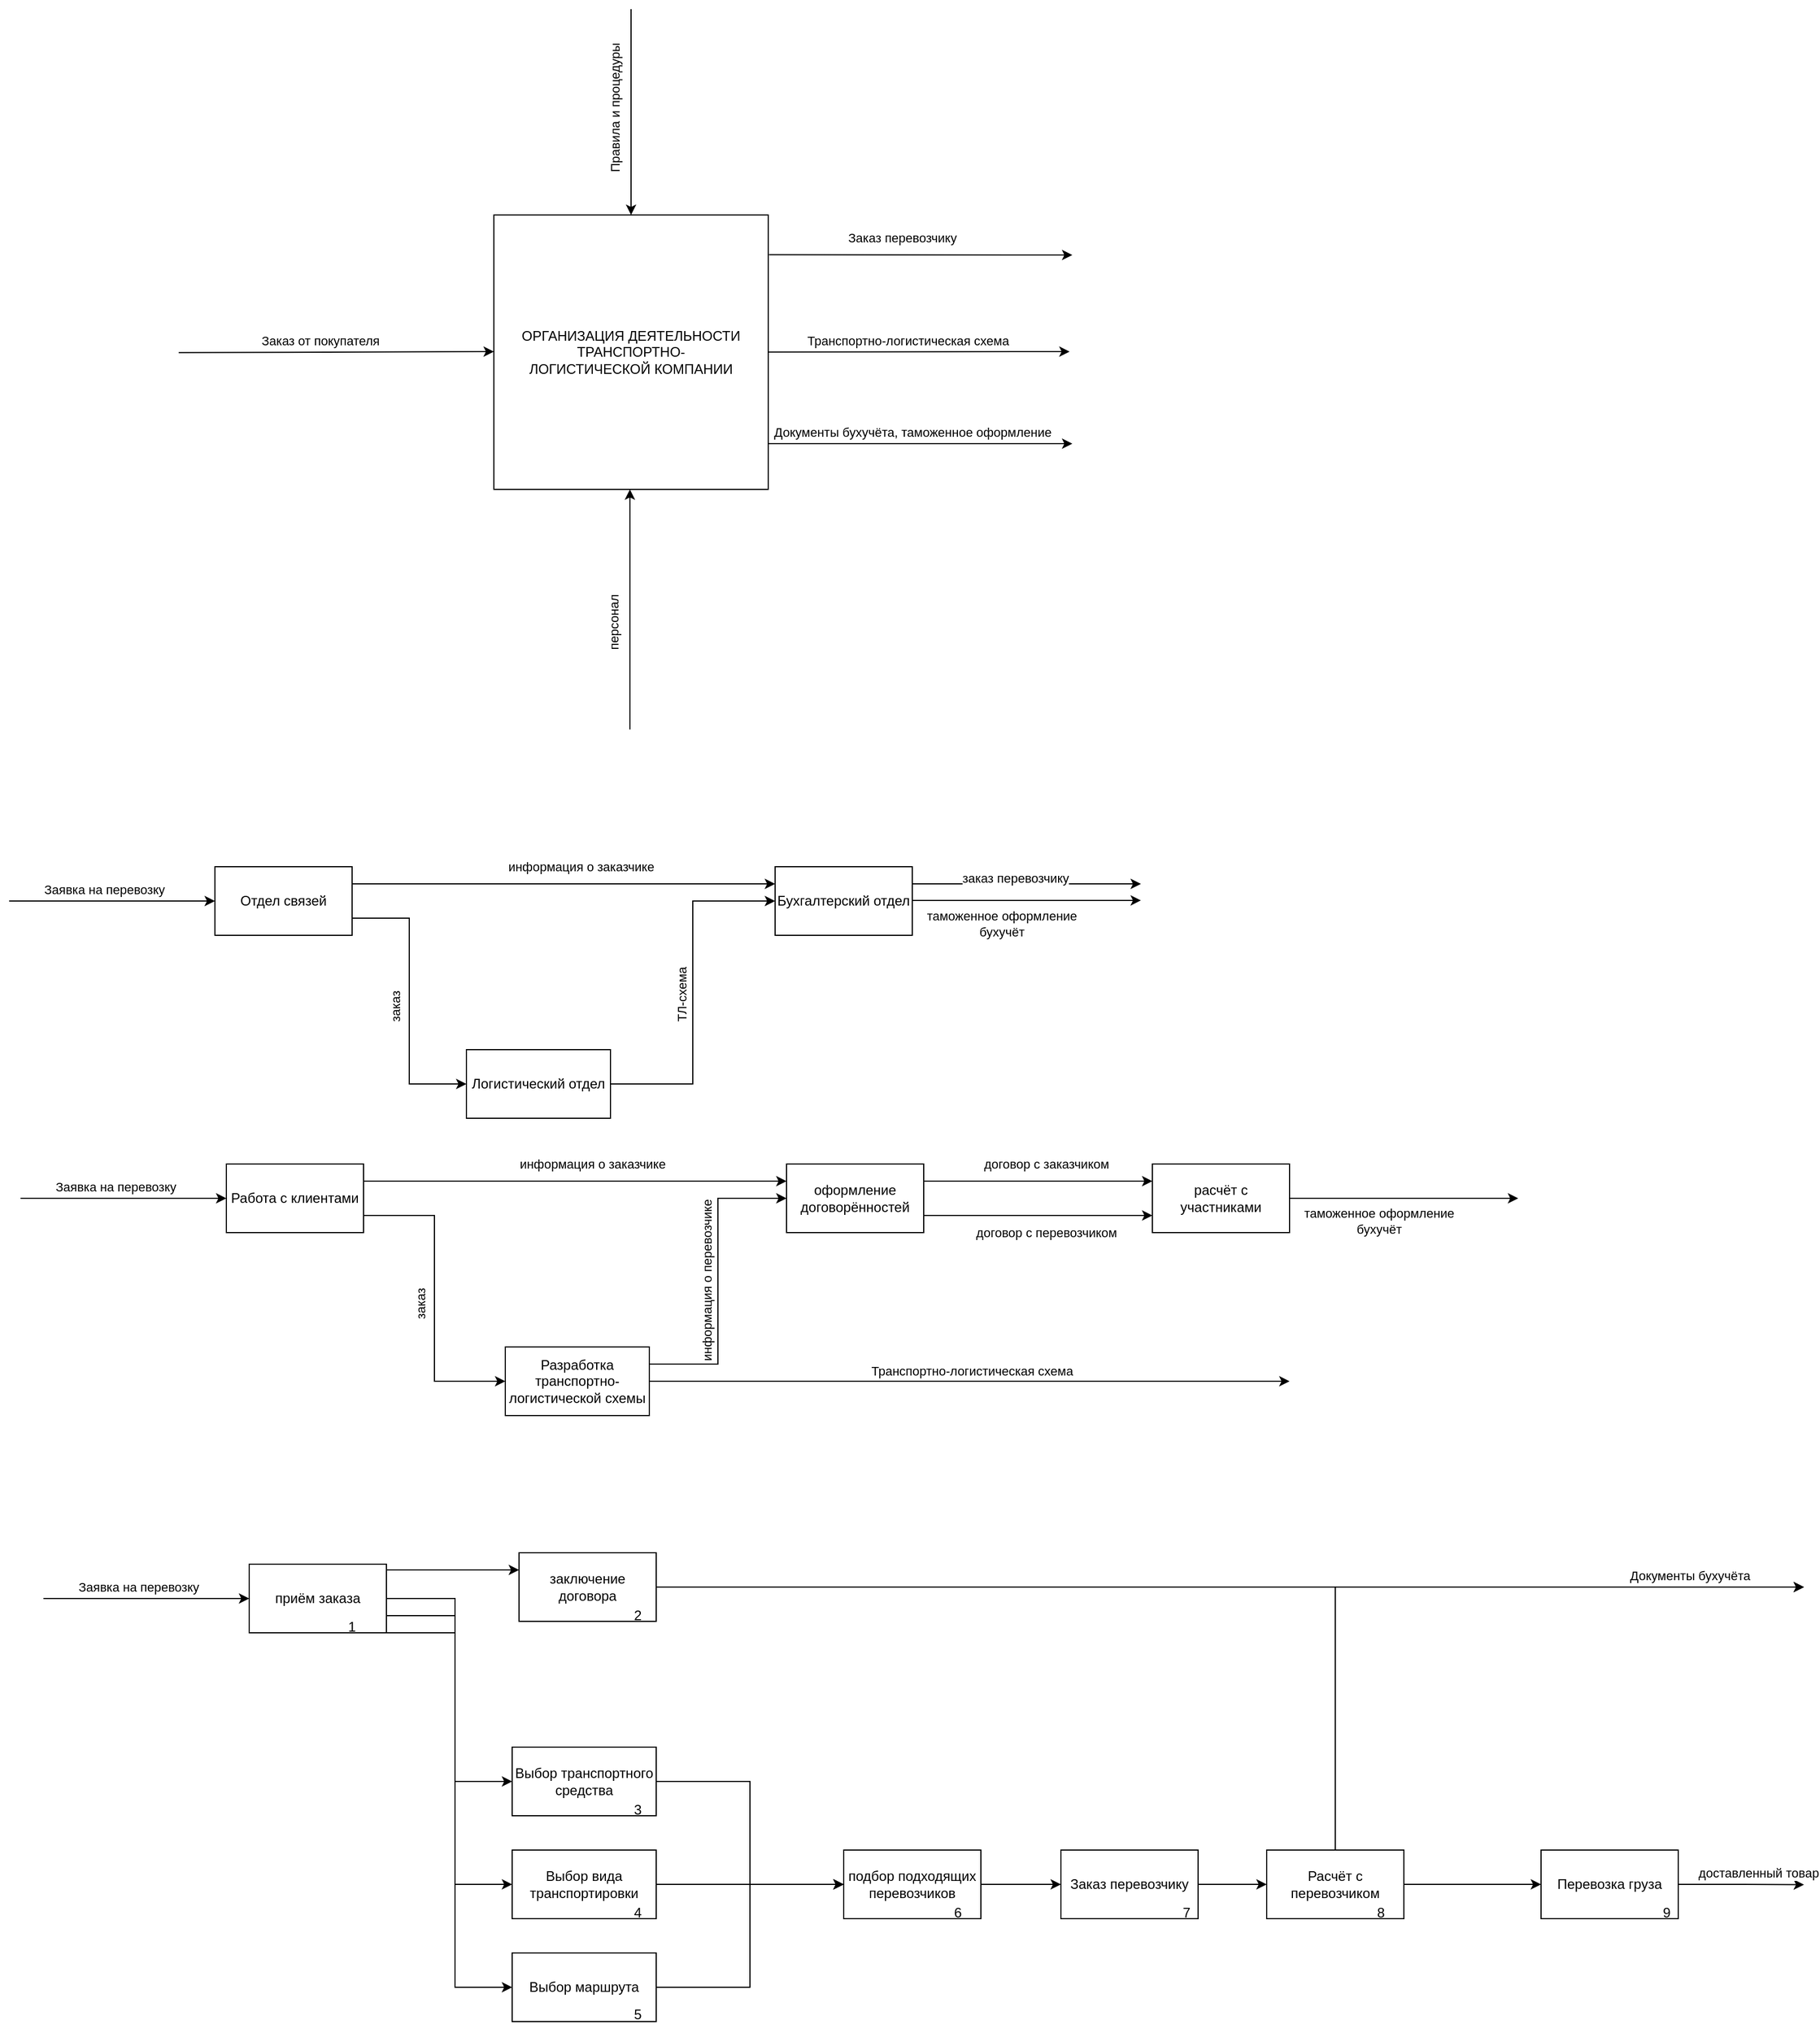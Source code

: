<mxfile version="24.9.3">
  <diagram name="Страница — 1" id="Kq_U_owliO8it3j3AZJp">
    <mxGraphModel dx="1924" dy="1815" grid="1" gridSize="10" guides="1" tooltips="1" connect="1" arrows="1" fold="1" page="1" pageScale="1" pageWidth="827" pageHeight="1169" math="0" shadow="0">
      <root>
        <mxCell id="0" />
        <mxCell id="1" parent="0" />
        <mxCell id="HgrMZtAZDiKHd0Hto3_O-1" value="ОРГАНИЗАЦИЯ ДЕЯТЕЛЬНОСТИ ТРАНСПОРТНО-ЛОГИСТИЧЕСКОЙ&lt;span style=&quot;background-color: initial;&quot;&gt;&amp;nbsp;КОМПАНИИ&lt;/span&gt;" style="whiteSpace=wrap;html=1;aspect=fixed;" vertex="1" parent="1">
          <mxGeometry x="294" y="180" width="240" height="240" as="geometry" />
        </mxCell>
        <mxCell id="HgrMZtAZDiKHd0Hto3_O-2" value="" style="endArrow=classic;html=1;rounded=0;entryX=0.007;entryY=0.163;entryDx=0;entryDy=0;entryPerimeter=0;" edge="1" parent="1">
          <mxGeometry width="50" height="50" relative="1" as="geometry">
            <mxPoint x="18.32" y="300.38" as="sourcePoint" />
            <mxPoint x="294.0" y="299.5" as="targetPoint" />
          </mxGeometry>
        </mxCell>
        <mxCell id="HgrMZtAZDiKHd0Hto3_O-5" value="Заказ от покупателя" style="edgeLabel;html=1;align=center;verticalAlign=middle;resizable=0;points=[];" vertex="1" connectable="0" parent="HgrMZtAZDiKHd0Hto3_O-2">
          <mxGeometry x="-0.039" y="5" relative="1" as="geometry">
            <mxPoint x="-9" y="-5" as="offset" />
          </mxGeometry>
        </mxCell>
        <mxCell id="HgrMZtAZDiKHd0Hto3_O-8" value="" style="endArrow=classic;html=1;rounded=0;entryX=0.5;entryY=0;entryDx=0;entryDy=0;" edge="1" parent="1" target="HgrMZtAZDiKHd0Hto3_O-1">
          <mxGeometry width="50" height="50" relative="1" as="geometry">
            <mxPoint x="414" as="sourcePoint" />
            <mxPoint x="414" y="60" as="targetPoint" />
          </mxGeometry>
        </mxCell>
        <mxCell id="HgrMZtAZDiKHd0Hto3_O-9" value="Правила и процедуры" style="edgeLabel;html=1;align=center;verticalAlign=middle;resizable=0;points=[];rotation=-90;" vertex="1" connectable="0" parent="HgrMZtAZDiKHd0Hto3_O-8">
          <mxGeometry x="-0.038" y="-1" relative="1" as="geometry">
            <mxPoint x="-13" as="offset" />
          </mxGeometry>
        </mxCell>
        <mxCell id="HgrMZtAZDiKHd0Hto3_O-10" value="" style="endArrow=classic;html=1;rounded=0;exitX=1.003;exitY=0.145;exitDx=0;exitDy=0;exitPerimeter=0;" edge="1" parent="1" source="HgrMZtAZDiKHd0Hto3_O-1">
          <mxGeometry width="50" height="50" relative="1" as="geometry">
            <mxPoint x="620" y="220" as="sourcePoint" />
            <mxPoint x="800" y="215" as="targetPoint" />
          </mxGeometry>
        </mxCell>
        <mxCell id="HgrMZtAZDiKHd0Hto3_O-11" value="Заказ перевозчику" style="edgeLabel;html=1;align=center;verticalAlign=middle;resizable=0;points=[];" vertex="1" connectable="0" parent="HgrMZtAZDiKHd0Hto3_O-10">
          <mxGeometry x="-0.268" y="3" relative="1" as="geometry">
            <mxPoint x="19" y="-12" as="offset" />
          </mxGeometry>
        </mxCell>
        <mxCell id="HgrMZtAZDiKHd0Hto3_O-12" value="" style="endArrow=classic;html=1;rounded=0;exitX=1.01;exitY=0.418;exitDx=0;exitDy=0;exitPerimeter=0;" edge="1" parent="1">
          <mxGeometry width="50" height="50" relative="1" as="geometry">
            <mxPoint x="534.0" y="299.82" as="sourcePoint" />
            <mxPoint x="797.6" y="299.5" as="targetPoint" />
          </mxGeometry>
        </mxCell>
        <mxCell id="HgrMZtAZDiKHd0Hto3_O-13" value="Транспортно-логистическая схема" style="edgeLabel;html=1;align=center;verticalAlign=middle;resizable=0;points=[];" vertex="1" connectable="0" parent="HgrMZtAZDiKHd0Hto3_O-12">
          <mxGeometry x="-0.111" relative="1" as="geometry">
            <mxPoint x="5" y="-10" as="offset" />
          </mxGeometry>
        </mxCell>
        <mxCell id="HgrMZtAZDiKHd0Hto3_O-14" value="" style="endArrow=classic;html=1;rounded=0;entryX=0.75;entryY=1;entryDx=0;entryDy=0;" edge="1" parent="1">
          <mxGeometry width="50" height="50" relative="1" as="geometry">
            <mxPoint x="413" y="630" as="sourcePoint" />
            <mxPoint x="413" y="420" as="targetPoint" />
          </mxGeometry>
        </mxCell>
        <mxCell id="HgrMZtAZDiKHd0Hto3_O-15" value="персонал" style="edgeLabel;html=1;align=center;verticalAlign=middle;resizable=0;points=[];rotation=-90;" vertex="1" connectable="0" parent="HgrMZtAZDiKHd0Hto3_O-14">
          <mxGeometry x="-0.111" y="-3" relative="1" as="geometry">
            <mxPoint x="-17" as="offset" />
          </mxGeometry>
        </mxCell>
        <mxCell id="HgrMZtAZDiKHd0Hto3_O-16" value="" style="endArrow=classic;html=1;rounded=0;exitX=1;exitY=0.75;exitDx=0;exitDy=0;" edge="1" parent="1">
          <mxGeometry width="50" height="50" relative="1" as="geometry">
            <mxPoint x="534" y="380" as="sourcePoint" />
            <mxPoint x="800" y="380" as="targetPoint" />
          </mxGeometry>
        </mxCell>
        <mxCell id="HgrMZtAZDiKHd0Hto3_O-17" value="Документы бухучёта, таможенное оформление" style="edgeLabel;html=1;align=center;verticalAlign=middle;resizable=0;points=[];" vertex="1" connectable="0" parent="HgrMZtAZDiKHd0Hto3_O-16">
          <mxGeometry x="0.031" y="1" relative="1" as="geometry">
            <mxPoint x="-11" y="-9" as="offset" />
          </mxGeometry>
        </mxCell>
        <mxCell id="HgrMZtAZDiKHd0Hto3_O-33" style="edgeStyle=orthogonalEdgeStyle;rounded=0;orthogonalLoop=1;jettySize=auto;html=1;exitX=1;exitY=0.25;exitDx=0;exitDy=0;entryX=0;entryY=0.25;entryDx=0;entryDy=0;" edge="1" parent="1" source="HgrMZtAZDiKHd0Hto3_O-18" target="HgrMZtAZDiKHd0Hto3_O-27">
          <mxGeometry relative="1" as="geometry" />
        </mxCell>
        <mxCell id="HgrMZtAZDiKHd0Hto3_O-34" value="информация о заказчике" style="edgeLabel;html=1;align=center;verticalAlign=middle;resizable=0;points=[];" vertex="1" connectable="0" parent="HgrMZtAZDiKHd0Hto3_O-33">
          <mxGeometry x="0.406" y="1" relative="1" as="geometry">
            <mxPoint x="-60" y="-14" as="offset" />
          </mxGeometry>
        </mxCell>
        <mxCell id="HgrMZtAZDiKHd0Hto3_O-41" style="edgeStyle=orthogonalEdgeStyle;rounded=0;orthogonalLoop=1;jettySize=auto;html=1;exitX=1;exitY=0.75;exitDx=0;exitDy=0;entryX=0;entryY=0.5;entryDx=0;entryDy=0;" edge="1" parent="1" source="HgrMZtAZDiKHd0Hto3_O-18" target="HgrMZtAZDiKHd0Hto3_O-19">
          <mxGeometry relative="1" as="geometry" />
        </mxCell>
        <mxCell id="HgrMZtAZDiKHd0Hto3_O-42" value="заказ" style="edgeLabel;html=1;align=center;verticalAlign=middle;resizable=0;points=[];rotation=-90;" vertex="1" connectable="0" parent="HgrMZtAZDiKHd0Hto3_O-41">
          <mxGeometry x="0.039" y="-2" relative="1" as="geometry">
            <mxPoint x="-10" as="offset" />
          </mxGeometry>
        </mxCell>
        <mxCell id="HgrMZtAZDiKHd0Hto3_O-18" value="Работа с клиентами" style="rounded=0;whiteSpace=wrap;html=1;" vertex="1" parent="1">
          <mxGeometry x="60" y="1010" width="120" height="60" as="geometry" />
        </mxCell>
        <mxCell id="HgrMZtAZDiKHd0Hto3_O-28" style="edgeStyle=orthogonalEdgeStyle;rounded=0;orthogonalLoop=1;jettySize=auto;html=1;exitX=1;exitY=0.25;exitDx=0;exitDy=0;entryX=0;entryY=0.5;entryDx=0;entryDy=0;" edge="1" parent="1" source="HgrMZtAZDiKHd0Hto3_O-19" target="HgrMZtAZDiKHd0Hto3_O-27">
          <mxGeometry relative="1" as="geometry" />
        </mxCell>
        <mxCell id="HgrMZtAZDiKHd0Hto3_O-29" value="информация о перевозчике" style="edgeLabel;html=1;align=center;verticalAlign=middle;resizable=0;points=[];rotation=-90;" vertex="1" connectable="0" parent="HgrMZtAZDiKHd0Hto3_O-28">
          <mxGeometry x="-0.131" y="-1" relative="1" as="geometry">
            <mxPoint x="-11" y="-18" as="offset" />
          </mxGeometry>
        </mxCell>
        <mxCell id="HgrMZtAZDiKHd0Hto3_O-39" style="edgeStyle=orthogonalEdgeStyle;rounded=0;orthogonalLoop=1;jettySize=auto;html=1;exitX=1;exitY=0.5;exitDx=0;exitDy=0;" edge="1" parent="1" source="HgrMZtAZDiKHd0Hto3_O-19">
          <mxGeometry relative="1" as="geometry">
            <mxPoint x="990" y="1200" as="targetPoint" />
          </mxGeometry>
        </mxCell>
        <mxCell id="HgrMZtAZDiKHd0Hto3_O-40" value="Транспортно-логистическая схема" style="edgeLabel;html=1;align=center;verticalAlign=middle;resizable=0;points=[];" vertex="1" connectable="0" parent="HgrMZtAZDiKHd0Hto3_O-39">
          <mxGeometry x="0.014" y="5" relative="1" as="geometry">
            <mxPoint x="-2" y="-5" as="offset" />
          </mxGeometry>
        </mxCell>
        <mxCell id="HgrMZtAZDiKHd0Hto3_O-19" value="Разработка транспортно-логистической схемы" style="rounded=0;whiteSpace=wrap;html=1;" vertex="1" parent="1">
          <mxGeometry x="304" y="1170" width="126" height="60" as="geometry" />
        </mxCell>
        <mxCell id="HgrMZtAZDiKHd0Hto3_O-21" value="" style="endArrow=classic;html=1;rounded=0;entryX=0;entryY=0.5;entryDx=0;entryDy=0;" edge="1" parent="1" target="HgrMZtAZDiKHd0Hto3_O-18">
          <mxGeometry width="50" height="50" relative="1" as="geometry">
            <mxPoint x="-120" y="1040" as="sourcePoint" />
            <mxPoint x="10" y="1030" as="targetPoint" />
          </mxGeometry>
        </mxCell>
        <mxCell id="HgrMZtAZDiKHd0Hto3_O-22" value="Заявка на перевозку" style="edgeLabel;html=1;align=center;verticalAlign=middle;resizable=0;points=[];" vertex="1" connectable="0" parent="HgrMZtAZDiKHd0Hto3_O-21">
          <mxGeometry x="-0.076" y="1" relative="1" as="geometry">
            <mxPoint y="-9" as="offset" />
          </mxGeometry>
        </mxCell>
        <mxCell id="HgrMZtAZDiKHd0Hto3_O-30" style="edgeStyle=orthogonalEdgeStyle;rounded=0;orthogonalLoop=1;jettySize=auto;html=1;exitX=1;exitY=0.75;exitDx=0;exitDy=0;entryX=0;entryY=0.75;entryDx=0;entryDy=0;" edge="1" parent="1" source="HgrMZtAZDiKHd0Hto3_O-27" target="HgrMZtAZDiKHd0Hto3_O-43">
          <mxGeometry relative="1" as="geometry">
            <mxPoint x="870" y="1055" as="targetPoint" />
          </mxGeometry>
        </mxCell>
        <mxCell id="HgrMZtAZDiKHd0Hto3_O-31" value="договор с перевозчиком" style="edgeLabel;html=1;align=center;verticalAlign=middle;resizable=0;points=[];" vertex="1" connectable="0" parent="HgrMZtAZDiKHd0Hto3_O-30">
          <mxGeometry x="-0.16" relative="1" as="geometry">
            <mxPoint x="23" y="15" as="offset" />
          </mxGeometry>
        </mxCell>
        <mxCell id="HgrMZtAZDiKHd0Hto3_O-35" style="edgeStyle=orthogonalEdgeStyle;rounded=0;orthogonalLoop=1;jettySize=auto;html=1;exitX=1;exitY=0.25;exitDx=0;exitDy=0;entryX=0;entryY=0.25;entryDx=0;entryDy=0;" edge="1" parent="1" source="HgrMZtAZDiKHd0Hto3_O-27" target="HgrMZtAZDiKHd0Hto3_O-43">
          <mxGeometry relative="1" as="geometry">
            <mxPoint x="870" y="1025" as="targetPoint" />
          </mxGeometry>
        </mxCell>
        <mxCell id="HgrMZtAZDiKHd0Hto3_O-36" value="договор с заказчиком" style="edgeLabel;html=1;align=center;verticalAlign=middle;resizable=0;points=[];" vertex="1" connectable="0" parent="HgrMZtAZDiKHd0Hto3_O-35">
          <mxGeometry x="-0.26" y="1" relative="1" as="geometry">
            <mxPoint x="33" y="-14" as="offset" />
          </mxGeometry>
        </mxCell>
        <mxCell id="HgrMZtAZDiKHd0Hto3_O-27" value="оформление договорённостей" style="rounded=0;whiteSpace=wrap;html=1;" vertex="1" parent="1">
          <mxGeometry x="550" y="1010" width="120" height="60" as="geometry" />
        </mxCell>
        <mxCell id="HgrMZtAZDiKHd0Hto3_O-44" style="edgeStyle=orthogonalEdgeStyle;rounded=0;orthogonalLoop=1;jettySize=auto;html=1;exitX=1;exitY=0.5;exitDx=0;exitDy=0;" edge="1" parent="1" source="HgrMZtAZDiKHd0Hto3_O-43">
          <mxGeometry relative="1" as="geometry">
            <mxPoint x="1190" y="1040" as="targetPoint" />
          </mxGeometry>
        </mxCell>
        <mxCell id="HgrMZtAZDiKHd0Hto3_O-45" value="таможенное оформление&lt;div&gt;бухучёт&lt;/div&gt;" style="edgeLabel;html=1;align=center;verticalAlign=middle;resizable=0;points=[];" vertex="1" connectable="0" parent="HgrMZtAZDiKHd0Hto3_O-44">
          <mxGeometry x="-0.222" y="-3" relative="1" as="geometry">
            <mxPoint y="17" as="offset" />
          </mxGeometry>
        </mxCell>
        <mxCell id="HgrMZtAZDiKHd0Hto3_O-43" value="расчёт с участниками" style="rounded=0;whiteSpace=wrap;html=1;" vertex="1" parent="1">
          <mxGeometry x="870" y="1010" width="120" height="60" as="geometry" />
        </mxCell>
        <mxCell id="HgrMZtAZDiKHd0Hto3_O-48" style="edgeStyle=orthogonalEdgeStyle;rounded=0;orthogonalLoop=1;jettySize=auto;html=1;exitX=1;exitY=0.75;exitDx=0;exitDy=0;entryX=0;entryY=0.5;entryDx=0;entryDy=0;" edge="1" parent="1" source="HgrMZtAZDiKHd0Hto3_O-50" target="HgrMZtAZDiKHd0Hto3_O-55">
          <mxGeometry relative="1" as="geometry">
            <Array as="points">
              <mxPoint x="260" y="1405" />
              <mxPoint x="260" y="1550" />
            </Array>
          </mxGeometry>
        </mxCell>
        <mxCell id="HgrMZtAZDiKHd0Hto3_O-68" style="edgeStyle=orthogonalEdgeStyle;rounded=0;orthogonalLoop=1;jettySize=auto;html=1;exitX=1;exitY=0;exitDx=0;exitDy=0;entryX=0;entryY=0.25;entryDx=0;entryDy=0;" edge="1" parent="1" source="HgrMZtAZDiKHd0Hto3_O-50" target="HgrMZtAZDiKHd0Hto3_O-67">
          <mxGeometry relative="1" as="geometry">
            <Array as="points">
              <mxPoint x="200" y="1365" />
            </Array>
          </mxGeometry>
        </mxCell>
        <mxCell id="HgrMZtAZDiKHd0Hto3_O-71" style="edgeStyle=orthogonalEdgeStyle;rounded=0;orthogonalLoop=1;jettySize=auto;html=1;exitX=1;exitY=0.5;exitDx=0;exitDy=0;entryX=0;entryY=0.5;entryDx=0;entryDy=0;" edge="1" parent="1" source="HgrMZtAZDiKHd0Hto3_O-50" target="HgrMZtAZDiKHd0Hto3_O-69">
          <mxGeometry relative="1" as="geometry">
            <Array as="points">
              <mxPoint x="260" y="1390" />
              <mxPoint x="260" y="1640" />
            </Array>
          </mxGeometry>
        </mxCell>
        <mxCell id="HgrMZtAZDiKHd0Hto3_O-72" style="edgeStyle=orthogonalEdgeStyle;rounded=0;orthogonalLoop=1;jettySize=auto;html=1;exitX=1;exitY=1;exitDx=0;exitDy=0;entryX=0;entryY=0.5;entryDx=0;entryDy=0;" edge="1" parent="1" source="HgrMZtAZDiKHd0Hto3_O-50" target="HgrMZtAZDiKHd0Hto3_O-70">
          <mxGeometry relative="1" as="geometry">
            <Array as="points">
              <mxPoint x="260" y="1420" />
              <mxPoint x="260" y="1730" />
            </Array>
          </mxGeometry>
        </mxCell>
        <mxCell id="HgrMZtAZDiKHd0Hto3_O-50" value="приём заказа" style="rounded=0;whiteSpace=wrap;html=1;" vertex="1" parent="1">
          <mxGeometry x="80" y="1360" width="120" height="60" as="geometry" />
        </mxCell>
        <mxCell id="HgrMZtAZDiKHd0Hto3_O-74" style="edgeStyle=orthogonalEdgeStyle;rounded=0;orthogonalLoop=1;jettySize=auto;html=1;exitX=1;exitY=0.5;exitDx=0;exitDy=0;entryX=0;entryY=0.5;entryDx=0;entryDy=0;" edge="1" parent="1" source="HgrMZtAZDiKHd0Hto3_O-55" target="HgrMZtAZDiKHd0Hto3_O-73">
          <mxGeometry relative="1" as="geometry" />
        </mxCell>
        <mxCell id="HgrMZtAZDiKHd0Hto3_O-55" value="Выбор транспортного средства" style="rounded=0;whiteSpace=wrap;html=1;" vertex="1" parent="1">
          <mxGeometry x="310" y="1520" width="126" height="60" as="geometry" />
        </mxCell>
        <mxCell id="HgrMZtAZDiKHd0Hto3_O-56" value="" style="endArrow=classic;html=1;rounded=0;entryX=0;entryY=0.5;entryDx=0;entryDy=0;" edge="1" parent="1" target="HgrMZtAZDiKHd0Hto3_O-50">
          <mxGeometry width="50" height="50" relative="1" as="geometry">
            <mxPoint x="-100" y="1390" as="sourcePoint" />
            <mxPoint x="30" y="1380" as="targetPoint" />
          </mxGeometry>
        </mxCell>
        <mxCell id="HgrMZtAZDiKHd0Hto3_O-57" value="Заявка на перевозку" style="edgeLabel;html=1;align=center;verticalAlign=middle;resizable=0;points=[];" vertex="1" connectable="0" parent="HgrMZtAZDiKHd0Hto3_O-56">
          <mxGeometry x="-0.076" y="1" relative="1" as="geometry">
            <mxPoint y="-9" as="offset" />
          </mxGeometry>
        </mxCell>
        <mxCell id="HgrMZtAZDiKHd0Hto3_O-83" style="edgeStyle=orthogonalEdgeStyle;rounded=0;orthogonalLoop=1;jettySize=auto;html=1;exitX=1;exitY=0.5;exitDx=0;exitDy=0;" edge="1" parent="1" source="HgrMZtAZDiKHd0Hto3_O-67">
          <mxGeometry relative="1" as="geometry">
            <mxPoint x="1440" y="1380" as="targetPoint" />
          </mxGeometry>
        </mxCell>
        <mxCell id="HgrMZtAZDiKHd0Hto3_O-67" value="заключение договора" style="rounded=0;whiteSpace=wrap;html=1;" vertex="1" parent="1">
          <mxGeometry x="316" y="1350" width="120" height="60" as="geometry" />
        </mxCell>
        <mxCell id="HgrMZtAZDiKHd0Hto3_O-75" style="edgeStyle=orthogonalEdgeStyle;rounded=0;orthogonalLoop=1;jettySize=auto;html=1;exitX=1;exitY=0.5;exitDx=0;exitDy=0;" edge="1" parent="1" source="HgrMZtAZDiKHd0Hto3_O-69" target="HgrMZtAZDiKHd0Hto3_O-73">
          <mxGeometry relative="1" as="geometry" />
        </mxCell>
        <mxCell id="HgrMZtAZDiKHd0Hto3_O-69" value="Выбор вида транспортировки" style="rounded=0;whiteSpace=wrap;html=1;" vertex="1" parent="1">
          <mxGeometry x="310" y="1610" width="126" height="60" as="geometry" />
        </mxCell>
        <mxCell id="HgrMZtAZDiKHd0Hto3_O-76" style="edgeStyle=orthogonalEdgeStyle;rounded=0;orthogonalLoop=1;jettySize=auto;html=1;exitX=1;exitY=0.5;exitDx=0;exitDy=0;entryX=0;entryY=0.5;entryDx=0;entryDy=0;" edge="1" parent="1" source="HgrMZtAZDiKHd0Hto3_O-70" target="HgrMZtAZDiKHd0Hto3_O-73">
          <mxGeometry relative="1" as="geometry" />
        </mxCell>
        <mxCell id="HgrMZtAZDiKHd0Hto3_O-70" value="Выбор маршрута" style="rounded=0;whiteSpace=wrap;html=1;" vertex="1" parent="1">
          <mxGeometry x="310" y="1700" width="126" height="60" as="geometry" />
        </mxCell>
        <mxCell id="HgrMZtAZDiKHd0Hto3_O-78" style="edgeStyle=orthogonalEdgeStyle;rounded=0;orthogonalLoop=1;jettySize=auto;html=1;exitX=1;exitY=0.5;exitDx=0;exitDy=0;entryX=0;entryY=0.5;entryDx=0;entryDy=0;" edge="1" parent="1" source="HgrMZtAZDiKHd0Hto3_O-73" target="HgrMZtAZDiKHd0Hto3_O-77">
          <mxGeometry relative="1" as="geometry" />
        </mxCell>
        <mxCell id="HgrMZtAZDiKHd0Hto3_O-73" value="подбор подходящих перевозчиков" style="rounded=0;whiteSpace=wrap;html=1;" vertex="1" parent="1">
          <mxGeometry x="600" y="1610" width="120" height="60" as="geometry" />
        </mxCell>
        <mxCell id="HgrMZtAZDiKHd0Hto3_O-80" style="edgeStyle=orthogonalEdgeStyle;rounded=0;orthogonalLoop=1;jettySize=auto;html=1;exitX=1;exitY=0.5;exitDx=0;exitDy=0;entryX=0;entryY=0.5;entryDx=0;entryDy=0;" edge="1" parent="1" source="HgrMZtAZDiKHd0Hto3_O-77" target="HgrMZtAZDiKHd0Hto3_O-79">
          <mxGeometry relative="1" as="geometry" />
        </mxCell>
        <mxCell id="HgrMZtAZDiKHd0Hto3_O-77" value="Заказ перевозчику" style="rounded=0;whiteSpace=wrap;html=1;" vertex="1" parent="1">
          <mxGeometry x="790" y="1610" width="120" height="60" as="geometry" />
        </mxCell>
        <mxCell id="HgrMZtAZDiKHd0Hto3_O-82" style="edgeStyle=orthogonalEdgeStyle;rounded=0;orthogonalLoop=1;jettySize=auto;html=1;exitX=1;exitY=0.5;exitDx=0;exitDy=0;entryX=0;entryY=0.5;entryDx=0;entryDy=0;" edge="1" parent="1" source="HgrMZtAZDiKHd0Hto3_O-79" target="HgrMZtAZDiKHd0Hto3_O-81">
          <mxGeometry relative="1" as="geometry" />
        </mxCell>
        <mxCell id="HgrMZtAZDiKHd0Hto3_O-84" style="edgeStyle=orthogonalEdgeStyle;rounded=0;orthogonalLoop=1;jettySize=auto;html=1;exitX=0.5;exitY=0;exitDx=0;exitDy=0;" edge="1" parent="1" source="HgrMZtAZDiKHd0Hto3_O-79">
          <mxGeometry relative="1" as="geometry">
            <mxPoint x="1440" y="1380" as="targetPoint" />
            <Array as="points">
              <mxPoint x="1030" y="1380" />
            </Array>
          </mxGeometry>
        </mxCell>
        <mxCell id="HgrMZtAZDiKHd0Hto3_O-85" value="Документы бухучёта" style="edgeLabel;html=1;align=center;verticalAlign=middle;resizable=0;points=[];" vertex="1" connectable="0" parent="HgrMZtAZDiKHd0Hto3_O-84">
          <mxGeometry x="0.783" y="1" relative="1" as="geometry">
            <mxPoint x="-31" y="-9" as="offset" />
          </mxGeometry>
        </mxCell>
        <mxCell id="HgrMZtAZDiKHd0Hto3_O-79" value="Расчёт с перевозчиком" style="rounded=0;whiteSpace=wrap;html=1;" vertex="1" parent="1">
          <mxGeometry x="970" y="1610" width="120" height="60" as="geometry" />
        </mxCell>
        <mxCell id="HgrMZtAZDiKHd0Hto3_O-97" style="edgeStyle=orthogonalEdgeStyle;rounded=0;orthogonalLoop=1;jettySize=auto;html=1;exitX=1;exitY=0.5;exitDx=0;exitDy=0;" edge="1" parent="1" source="HgrMZtAZDiKHd0Hto3_O-81">
          <mxGeometry relative="1" as="geometry">
            <mxPoint x="1440" y="1640.286" as="targetPoint" />
          </mxGeometry>
        </mxCell>
        <mxCell id="HgrMZtAZDiKHd0Hto3_O-98" value="доставленный товар" style="edgeLabel;html=1;align=center;verticalAlign=middle;resizable=0;points=[];" vertex="1" connectable="0" parent="HgrMZtAZDiKHd0Hto3_O-97">
          <mxGeometry x="-0.024" y="2" relative="1" as="geometry">
            <mxPoint x="16" y="-8" as="offset" />
          </mxGeometry>
        </mxCell>
        <mxCell id="HgrMZtAZDiKHd0Hto3_O-81" value="Перевозка груза" style="rounded=0;whiteSpace=wrap;html=1;" vertex="1" parent="1">
          <mxGeometry x="1210" y="1610" width="120" height="60" as="geometry" />
        </mxCell>
        <mxCell id="HgrMZtAZDiKHd0Hto3_O-87" value="1" style="text;html=1;align=center;verticalAlign=middle;whiteSpace=wrap;rounded=0;" vertex="1" parent="1">
          <mxGeometry x="140" y="1400" width="60" height="30" as="geometry" />
        </mxCell>
        <mxCell id="HgrMZtAZDiKHd0Hto3_O-88" value="2" style="text;html=1;align=center;verticalAlign=middle;whiteSpace=wrap;rounded=0;" vertex="1" parent="1">
          <mxGeometry x="390" y="1390" width="60" height="30" as="geometry" />
        </mxCell>
        <mxCell id="HgrMZtAZDiKHd0Hto3_O-89" value="3" style="text;html=1;align=center;verticalAlign=middle;whiteSpace=wrap;rounded=0;" vertex="1" parent="1">
          <mxGeometry x="390" y="1560" width="60" height="30" as="geometry" />
        </mxCell>
        <mxCell id="HgrMZtAZDiKHd0Hto3_O-90" value="4" style="text;html=1;align=center;verticalAlign=middle;whiteSpace=wrap;rounded=0;" vertex="1" parent="1">
          <mxGeometry x="390" y="1650" width="60" height="30" as="geometry" />
        </mxCell>
        <mxCell id="HgrMZtAZDiKHd0Hto3_O-91" value="5" style="text;html=1;align=center;verticalAlign=middle;whiteSpace=wrap;rounded=0;" vertex="1" parent="1">
          <mxGeometry x="390" y="1739" width="60" height="30" as="geometry" />
        </mxCell>
        <mxCell id="HgrMZtAZDiKHd0Hto3_O-92" value="6" style="text;html=1;align=center;verticalAlign=middle;whiteSpace=wrap;rounded=0;" vertex="1" parent="1">
          <mxGeometry x="670" y="1650" width="60" height="30" as="geometry" />
        </mxCell>
        <mxCell id="HgrMZtAZDiKHd0Hto3_O-93" value="7" style="text;html=1;align=center;verticalAlign=middle;whiteSpace=wrap;rounded=0;" vertex="1" parent="1">
          <mxGeometry x="870" y="1650" width="60" height="30" as="geometry" />
        </mxCell>
        <mxCell id="HgrMZtAZDiKHd0Hto3_O-95" value="8" style="text;html=1;align=center;verticalAlign=middle;whiteSpace=wrap;rounded=0;" vertex="1" parent="1">
          <mxGeometry x="1040" y="1650" width="60" height="30" as="geometry" />
        </mxCell>
        <mxCell id="HgrMZtAZDiKHd0Hto3_O-96" value="9" style="text;html=1;align=center;verticalAlign=middle;whiteSpace=wrap;rounded=0;" vertex="1" parent="1">
          <mxGeometry x="1290" y="1650" width="60" height="30" as="geometry" />
        </mxCell>
        <mxCell id="HgrMZtAZDiKHd0Hto3_O-99" style="edgeStyle=orthogonalEdgeStyle;rounded=0;orthogonalLoop=1;jettySize=auto;html=1;exitX=1;exitY=0.25;exitDx=0;exitDy=0;entryX=0;entryY=0.25;entryDx=0;entryDy=0;" edge="1" parent="1" source="HgrMZtAZDiKHd0Hto3_O-103" target="HgrMZtAZDiKHd0Hto3_O-115">
          <mxGeometry relative="1" as="geometry" />
        </mxCell>
        <mxCell id="HgrMZtAZDiKHd0Hto3_O-100" value="информация о заказчике" style="edgeLabel;html=1;align=center;verticalAlign=middle;resizable=0;points=[];" vertex="1" connectable="0" parent="HgrMZtAZDiKHd0Hto3_O-99">
          <mxGeometry x="0.406" y="1" relative="1" as="geometry">
            <mxPoint x="-60" y="-14" as="offset" />
          </mxGeometry>
        </mxCell>
        <mxCell id="HgrMZtAZDiKHd0Hto3_O-101" style="edgeStyle=orthogonalEdgeStyle;rounded=0;orthogonalLoop=1;jettySize=auto;html=1;exitX=1;exitY=0.75;exitDx=0;exitDy=0;entryX=0;entryY=0.5;entryDx=0;entryDy=0;" edge="1" parent="1" source="HgrMZtAZDiKHd0Hto3_O-103" target="HgrMZtAZDiKHd0Hto3_O-108">
          <mxGeometry relative="1" as="geometry" />
        </mxCell>
        <mxCell id="HgrMZtAZDiKHd0Hto3_O-102" value="заказ" style="edgeLabel;html=1;align=center;verticalAlign=middle;resizable=0;points=[];rotation=-90;" vertex="1" connectable="0" parent="HgrMZtAZDiKHd0Hto3_O-101">
          <mxGeometry x="0.039" y="-2" relative="1" as="geometry">
            <mxPoint x="-10" as="offset" />
          </mxGeometry>
        </mxCell>
        <mxCell id="HgrMZtAZDiKHd0Hto3_O-103" value="Отдел связей" style="rounded=0;whiteSpace=wrap;html=1;" vertex="1" parent="1">
          <mxGeometry x="50" y="750" width="120" height="60" as="geometry" />
        </mxCell>
        <mxCell id="HgrMZtAZDiKHd0Hto3_O-104" style="edgeStyle=orthogonalEdgeStyle;rounded=0;orthogonalLoop=1;jettySize=auto;html=1;exitX=1;exitY=0.5;exitDx=0;exitDy=0;entryX=0;entryY=0.5;entryDx=0;entryDy=0;" edge="1" parent="1" source="HgrMZtAZDiKHd0Hto3_O-108" target="HgrMZtAZDiKHd0Hto3_O-115">
          <mxGeometry relative="1" as="geometry" />
        </mxCell>
        <mxCell id="HgrMZtAZDiKHd0Hto3_O-105" value="ТЛ-схема" style="edgeLabel;html=1;align=center;verticalAlign=middle;resizable=0;points=[];rotation=-90;" vertex="1" connectable="0" parent="HgrMZtAZDiKHd0Hto3_O-104">
          <mxGeometry x="-0.131" y="-1" relative="1" as="geometry">
            <mxPoint x="-11" y="-18" as="offset" />
          </mxGeometry>
        </mxCell>
        <mxCell id="HgrMZtAZDiKHd0Hto3_O-108" value="Логистический отдел" style="rounded=0;whiteSpace=wrap;html=1;" vertex="1" parent="1">
          <mxGeometry x="270" y="910" width="126" height="60" as="geometry" />
        </mxCell>
        <mxCell id="HgrMZtAZDiKHd0Hto3_O-109" value="" style="endArrow=classic;html=1;rounded=0;entryX=0;entryY=0.5;entryDx=0;entryDy=0;" edge="1" parent="1" target="HgrMZtAZDiKHd0Hto3_O-103">
          <mxGeometry width="50" height="50" relative="1" as="geometry">
            <mxPoint x="-130" y="780" as="sourcePoint" />
            <mxPoint y="770" as="targetPoint" />
          </mxGeometry>
        </mxCell>
        <mxCell id="HgrMZtAZDiKHd0Hto3_O-110" value="Заявка на перевозку" style="edgeLabel;html=1;align=center;verticalAlign=middle;resizable=0;points=[];" vertex="1" connectable="0" parent="HgrMZtAZDiKHd0Hto3_O-109">
          <mxGeometry x="-0.076" y="1" relative="1" as="geometry">
            <mxPoint y="-9" as="offset" />
          </mxGeometry>
        </mxCell>
        <mxCell id="HgrMZtAZDiKHd0Hto3_O-119" style="edgeStyle=orthogonalEdgeStyle;rounded=0;orthogonalLoop=1;jettySize=auto;html=1;exitX=1;exitY=0.25;exitDx=0;exitDy=0;" edge="1" parent="1" source="HgrMZtAZDiKHd0Hto3_O-115">
          <mxGeometry relative="1" as="geometry">
            <mxPoint x="860" y="765" as="targetPoint" />
          </mxGeometry>
        </mxCell>
        <mxCell id="HgrMZtAZDiKHd0Hto3_O-120" value="заказ перевозчику" style="edgeLabel;html=1;align=center;verticalAlign=middle;resizable=0;points=[];" vertex="1" connectable="0" parent="HgrMZtAZDiKHd0Hto3_O-119">
          <mxGeometry x="-0.105" y="2" relative="1" as="geometry">
            <mxPoint y="-3" as="offset" />
          </mxGeometry>
        </mxCell>
        <mxCell id="HgrMZtAZDiKHd0Hto3_O-115" value="Бухгалтерский отдел" style="rounded=0;whiteSpace=wrap;html=1;" vertex="1" parent="1">
          <mxGeometry x="540" y="750" width="120" height="60" as="geometry" />
        </mxCell>
        <mxCell id="HgrMZtAZDiKHd0Hto3_O-116" style="edgeStyle=orthogonalEdgeStyle;rounded=0;orthogonalLoop=1;jettySize=auto;html=1;exitX=1;exitY=0.5;exitDx=0;exitDy=0;" edge="1" parent="1">
          <mxGeometry relative="1" as="geometry">
            <mxPoint x="860" y="779.47" as="targetPoint" />
            <mxPoint x="660" y="779.47" as="sourcePoint" />
          </mxGeometry>
        </mxCell>
        <mxCell id="HgrMZtAZDiKHd0Hto3_O-117" value="таможенное оформление&lt;div&gt;бухучёт&lt;/div&gt;" style="edgeLabel;html=1;align=center;verticalAlign=middle;resizable=0;points=[];" vertex="1" connectable="0" parent="HgrMZtAZDiKHd0Hto3_O-116">
          <mxGeometry x="-0.222" y="-3" relative="1" as="geometry">
            <mxPoint y="17" as="offset" />
          </mxGeometry>
        </mxCell>
      </root>
    </mxGraphModel>
  </diagram>
</mxfile>

